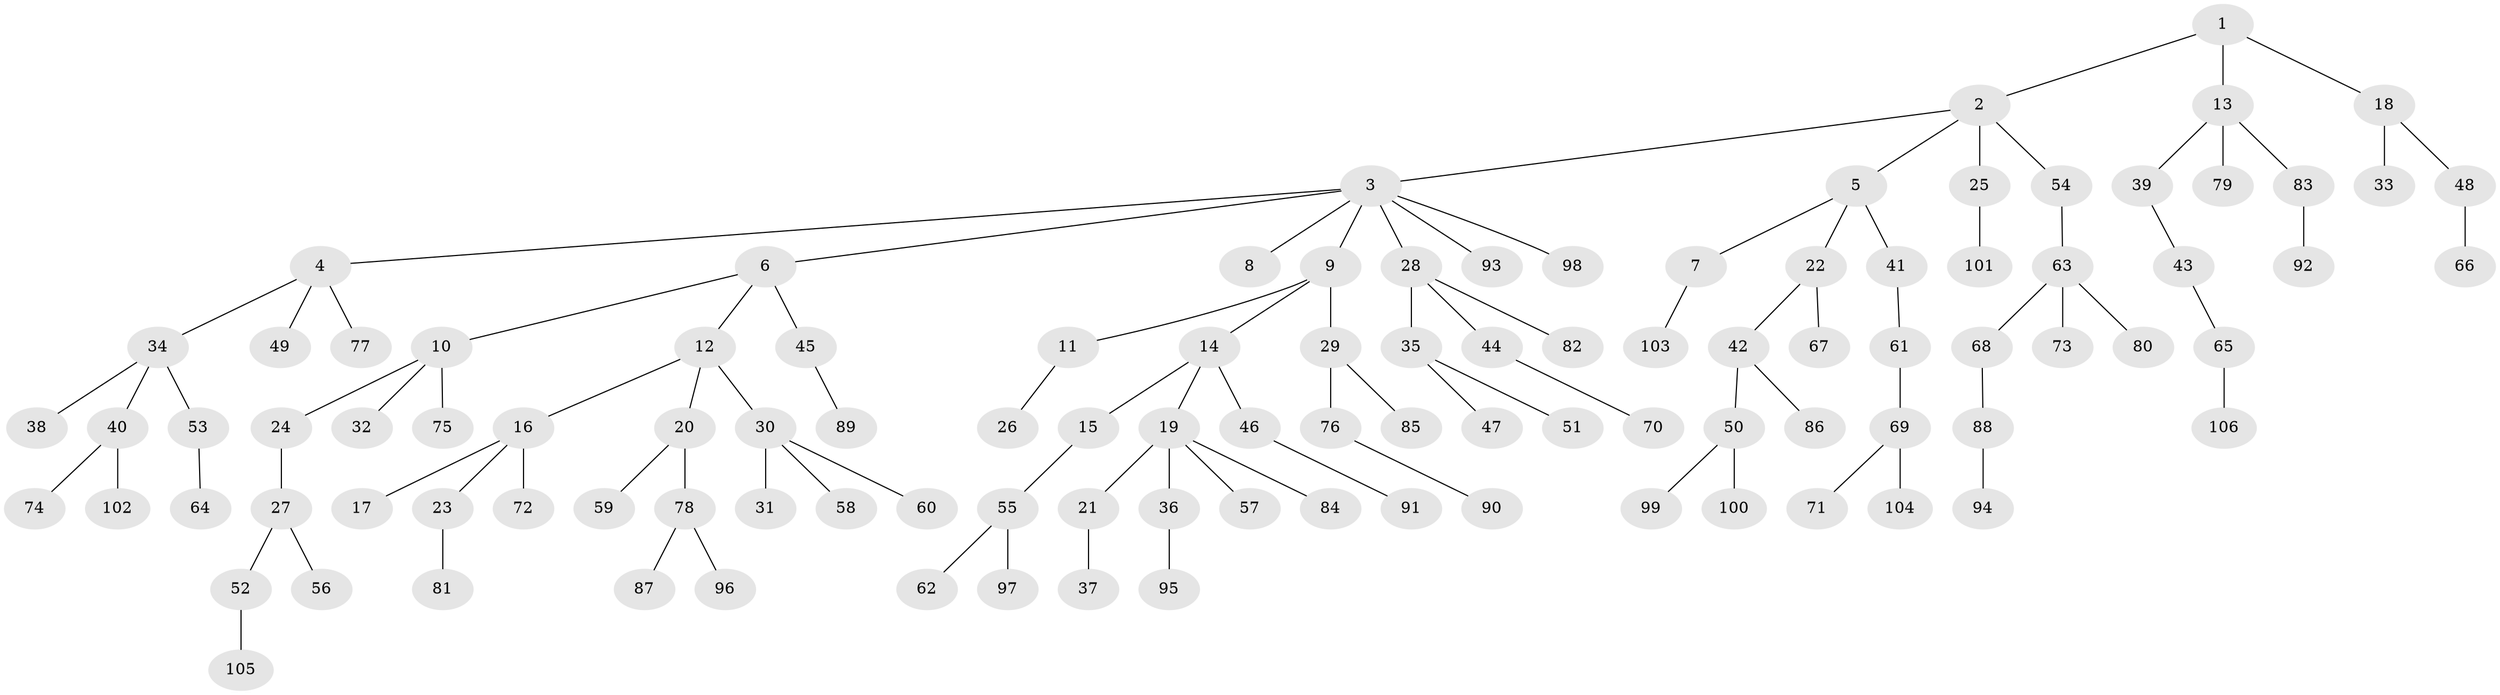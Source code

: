 // coarse degree distribution, {6: 0.018518518518518517, 5: 0.037037037037037035, 3: 0.12962962962962962, 4: 0.07407407407407407, 1: 0.5, 2: 0.24074074074074073}
// Generated by graph-tools (version 1.1) at 2025/51/03/04/25 22:51:49]
// undirected, 106 vertices, 105 edges
graph export_dot {
  node [color=gray90,style=filled];
  1;
  2;
  3;
  4;
  5;
  6;
  7;
  8;
  9;
  10;
  11;
  12;
  13;
  14;
  15;
  16;
  17;
  18;
  19;
  20;
  21;
  22;
  23;
  24;
  25;
  26;
  27;
  28;
  29;
  30;
  31;
  32;
  33;
  34;
  35;
  36;
  37;
  38;
  39;
  40;
  41;
  42;
  43;
  44;
  45;
  46;
  47;
  48;
  49;
  50;
  51;
  52;
  53;
  54;
  55;
  56;
  57;
  58;
  59;
  60;
  61;
  62;
  63;
  64;
  65;
  66;
  67;
  68;
  69;
  70;
  71;
  72;
  73;
  74;
  75;
  76;
  77;
  78;
  79;
  80;
  81;
  82;
  83;
  84;
  85;
  86;
  87;
  88;
  89;
  90;
  91;
  92;
  93;
  94;
  95;
  96;
  97;
  98;
  99;
  100;
  101;
  102;
  103;
  104;
  105;
  106;
  1 -- 2;
  1 -- 13;
  1 -- 18;
  2 -- 3;
  2 -- 5;
  2 -- 25;
  2 -- 54;
  3 -- 4;
  3 -- 6;
  3 -- 8;
  3 -- 9;
  3 -- 28;
  3 -- 93;
  3 -- 98;
  4 -- 34;
  4 -- 49;
  4 -- 77;
  5 -- 7;
  5 -- 22;
  5 -- 41;
  6 -- 10;
  6 -- 12;
  6 -- 45;
  7 -- 103;
  9 -- 11;
  9 -- 14;
  9 -- 29;
  10 -- 24;
  10 -- 32;
  10 -- 75;
  11 -- 26;
  12 -- 16;
  12 -- 20;
  12 -- 30;
  13 -- 39;
  13 -- 79;
  13 -- 83;
  14 -- 15;
  14 -- 19;
  14 -- 46;
  15 -- 55;
  16 -- 17;
  16 -- 23;
  16 -- 72;
  18 -- 33;
  18 -- 48;
  19 -- 21;
  19 -- 36;
  19 -- 57;
  19 -- 84;
  20 -- 59;
  20 -- 78;
  21 -- 37;
  22 -- 42;
  22 -- 67;
  23 -- 81;
  24 -- 27;
  25 -- 101;
  27 -- 52;
  27 -- 56;
  28 -- 35;
  28 -- 44;
  28 -- 82;
  29 -- 76;
  29 -- 85;
  30 -- 31;
  30 -- 58;
  30 -- 60;
  34 -- 38;
  34 -- 40;
  34 -- 53;
  35 -- 47;
  35 -- 51;
  36 -- 95;
  39 -- 43;
  40 -- 74;
  40 -- 102;
  41 -- 61;
  42 -- 50;
  42 -- 86;
  43 -- 65;
  44 -- 70;
  45 -- 89;
  46 -- 91;
  48 -- 66;
  50 -- 99;
  50 -- 100;
  52 -- 105;
  53 -- 64;
  54 -- 63;
  55 -- 62;
  55 -- 97;
  61 -- 69;
  63 -- 68;
  63 -- 73;
  63 -- 80;
  65 -- 106;
  68 -- 88;
  69 -- 71;
  69 -- 104;
  76 -- 90;
  78 -- 87;
  78 -- 96;
  83 -- 92;
  88 -- 94;
}
